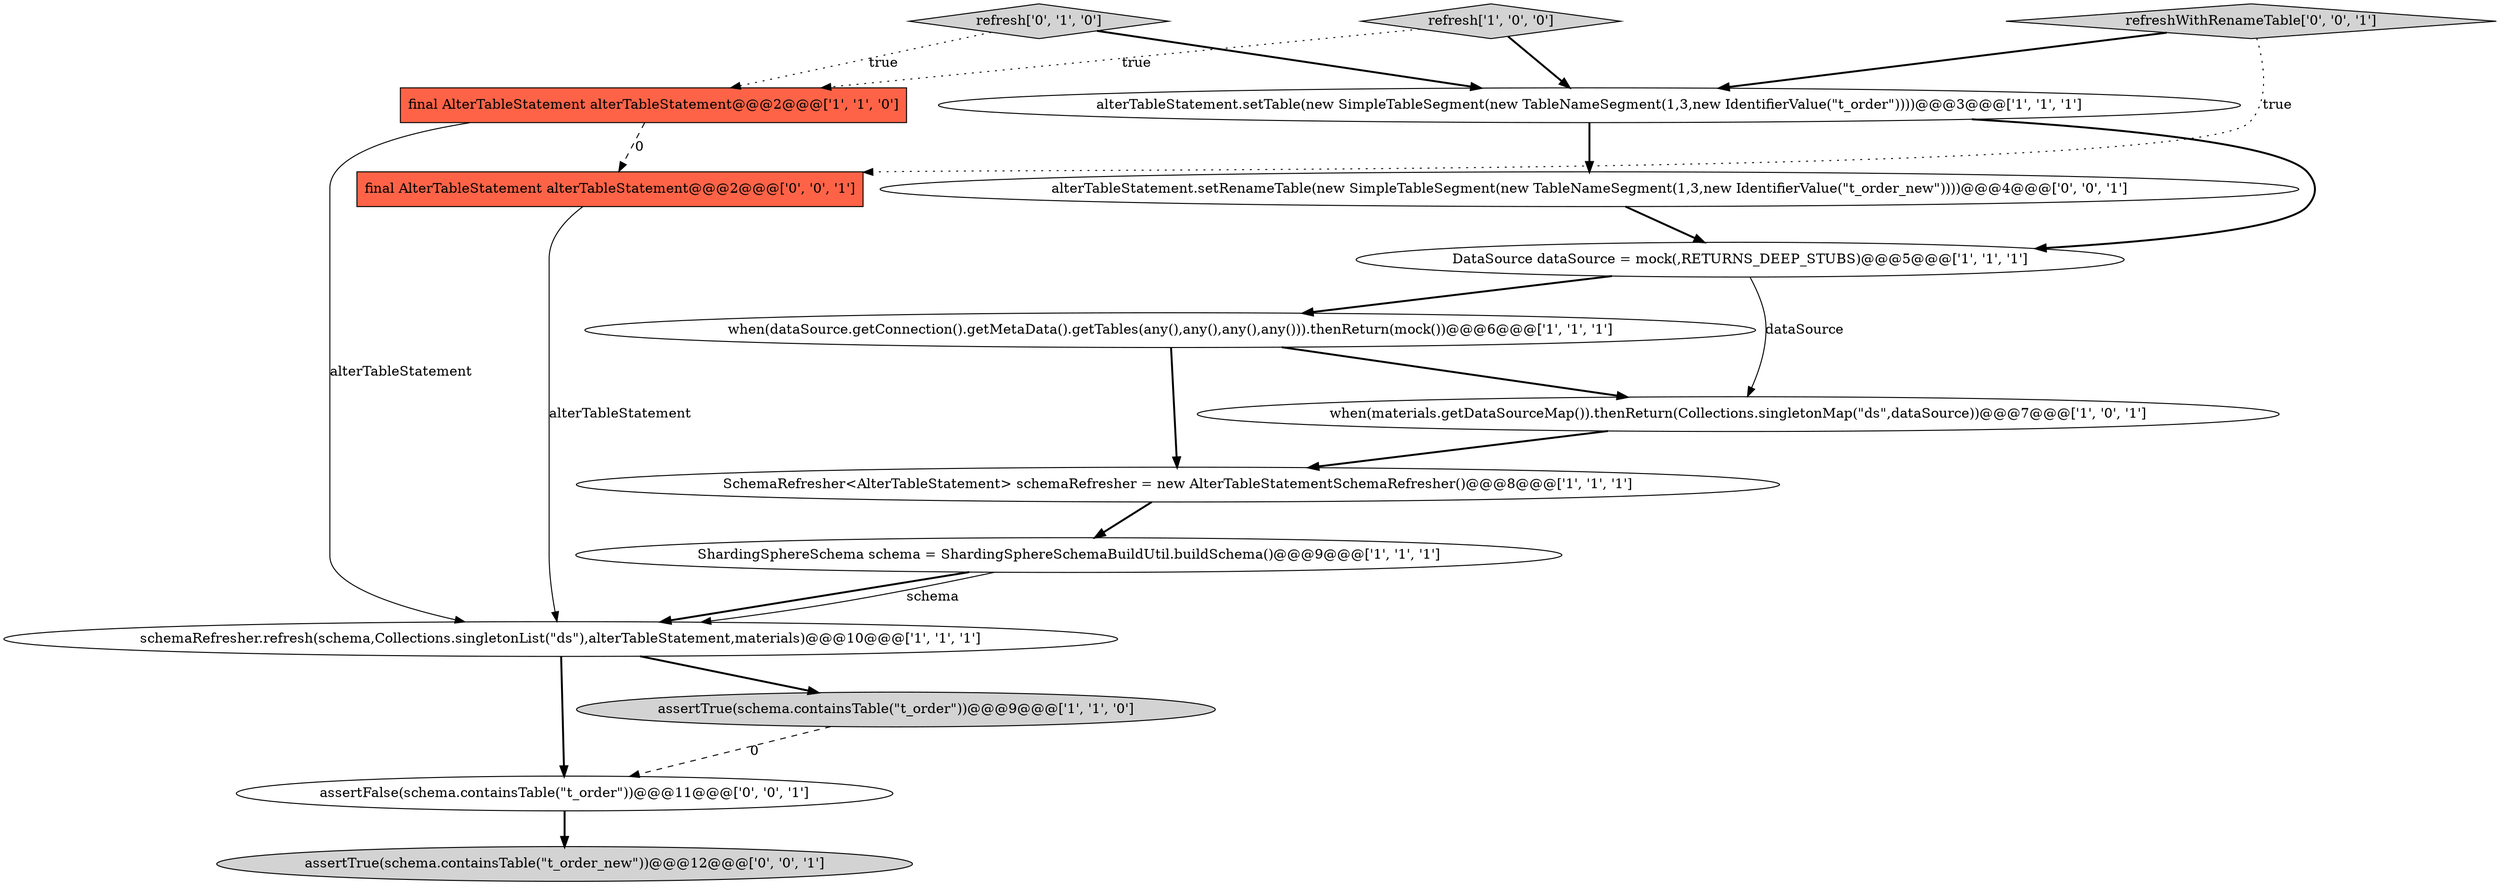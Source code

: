 digraph {
14 [style = filled, label = "final AlterTableStatement alterTableStatement@@@2@@@['0', '0', '1']", fillcolor = tomato, shape = box image = "AAA0AAABBB3BBB"];
13 [style = filled, label = "assertTrue(schema.containsTable(\"t_order_new\"))@@@12@@@['0', '0', '1']", fillcolor = lightgray, shape = ellipse image = "AAA0AAABBB3BBB"];
1 [style = filled, label = "refresh['1', '0', '0']", fillcolor = lightgray, shape = diamond image = "AAA0AAABBB1BBB"];
4 [style = filled, label = "when(materials.getDataSourceMap()).thenReturn(Collections.singletonMap(\"ds\",dataSource))@@@7@@@['1', '0', '1']", fillcolor = white, shape = ellipse image = "AAA0AAABBB1BBB"];
9 [style = filled, label = "final AlterTableStatement alterTableStatement@@@2@@@['1', '1', '0']", fillcolor = tomato, shape = box image = "AAA0AAABBB1BBB"];
15 [style = filled, label = "refreshWithRenameTable['0', '0', '1']", fillcolor = lightgray, shape = diamond image = "AAA0AAABBB3BBB"];
11 [style = filled, label = "alterTableStatement.setRenameTable(new SimpleTableSegment(new TableNameSegment(1,3,new IdentifierValue(\"t_order_new\"))))@@@4@@@['0', '0', '1']", fillcolor = white, shape = ellipse image = "AAA0AAABBB3BBB"];
5 [style = filled, label = "SchemaRefresher<AlterTableStatement> schemaRefresher = new AlterTableStatementSchemaRefresher()@@@8@@@['1', '1', '1']", fillcolor = white, shape = ellipse image = "AAA0AAABBB1BBB"];
12 [style = filled, label = "assertFalse(schema.containsTable(\"t_order\"))@@@11@@@['0', '0', '1']", fillcolor = white, shape = ellipse image = "AAA0AAABBB3BBB"];
10 [style = filled, label = "refresh['0', '1', '0']", fillcolor = lightgray, shape = diamond image = "AAA0AAABBB2BBB"];
3 [style = filled, label = "alterTableStatement.setTable(new SimpleTableSegment(new TableNameSegment(1,3,new IdentifierValue(\"t_order\"))))@@@3@@@['1', '1', '1']", fillcolor = white, shape = ellipse image = "AAA0AAABBB1BBB"];
8 [style = filled, label = "when(dataSource.getConnection().getMetaData().getTables(any(),any(),any(),any())).thenReturn(mock())@@@6@@@['1', '1', '1']", fillcolor = white, shape = ellipse image = "AAA0AAABBB1BBB"];
2 [style = filled, label = "ShardingSphereSchema schema = ShardingSphereSchemaBuildUtil.buildSchema()@@@9@@@['1', '1', '1']", fillcolor = white, shape = ellipse image = "AAA0AAABBB1BBB"];
0 [style = filled, label = "schemaRefresher.refresh(schema,Collections.singletonList(\"ds\"),alterTableStatement,materials)@@@10@@@['1', '1', '1']", fillcolor = white, shape = ellipse image = "AAA0AAABBB1BBB"];
6 [style = filled, label = "DataSource dataSource = mock(,RETURNS_DEEP_STUBS)@@@5@@@['1', '1', '1']", fillcolor = white, shape = ellipse image = "AAA0AAABBB1BBB"];
7 [style = filled, label = "assertTrue(schema.containsTable(\"t_order\"))@@@9@@@['1', '1', '0']", fillcolor = lightgray, shape = ellipse image = "AAA0AAABBB1BBB"];
9->0 [style = solid, label="alterTableStatement"];
0->12 [style = bold, label=""];
11->6 [style = bold, label=""];
1->3 [style = bold, label=""];
3->11 [style = bold, label=""];
14->0 [style = solid, label="alterTableStatement"];
3->6 [style = bold, label=""];
10->3 [style = bold, label=""];
15->14 [style = dotted, label="true"];
15->3 [style = bold, label=""];
10->9 [style = dotted, label="true"];
0->7 [style = bold, label=""];
12->13 [style = bold, label=""];
5->2 [style = bold, label=""];
6->4 [style = solid, label="dataSource"];
2->0 [style = bold, label=""];
9->14 [style = dashed, label="0"];
8->5 [style = bold, label=""];
1->9 [style = dotted, label="true"];
6->8 [style = bold, label=""];
7->12 [style = dashed, label="0"];
2->0 [style = solid, label="schema"];
8->4 [style = bold, label=""];
4->5 [style = bold, label=""];
}

